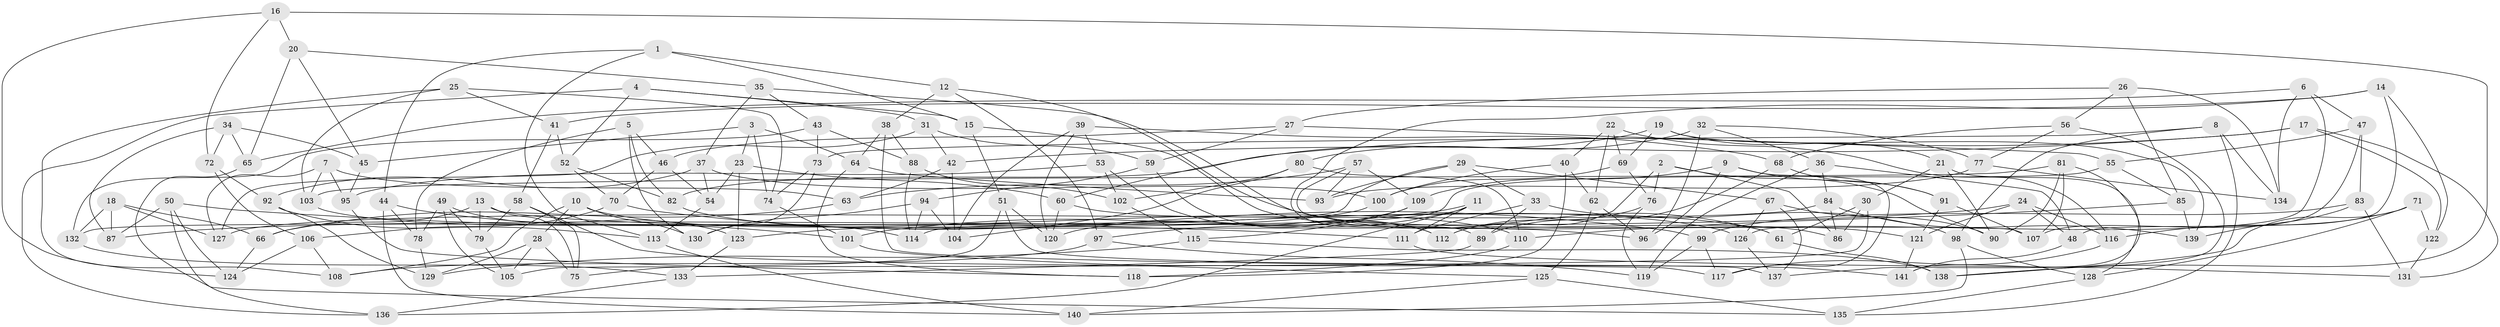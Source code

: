 // coarse degree distribution, {9: 0.09523809523809523, 7: 0.09523809523809523, 8: 0.16666666666666666, 4: 0.21428571428571427, 10: 0.07142857142857142, 11: 0.07142857142857142, 5: 0.09523809523809523, 15: 0.023809523809523808, 6: 0.14285714285714285, 14: 0.023809523809523808}
// Generated by graph-tools (version 1.1) at 2025/20/03/04/25 18:20:56]
// undirected, 141 vertices, 282 edges
graph export_dot {
graph [start="1"]
  node [color=gray90,style=filled];
  1;
  2;
  3;
  4;
  5;
  6;
  7;
  8;
  9;
  10;
  11;
  12;
  13;
  14;
  15;
  16;
  17;
  18;
  19;
  20;
  21;
  22;
  23;
  24;
  25;
  26;
  27;
  28;
  29;
  30;
  31;
  32;
  33;
  34;
  35;
  36;
  37;
  38;
  39;
  40;
  41;
  42;
  43;
  44;
  45;
  46;
  47;
  48;
  49;
  50;
  51;
  52;
  53;
  54;
  55;
  56;
  57;
  58;
  59;
  60;
  61;
  62;
  63;
  64;
  65;
  66;
  67;
  68;
  69;
  70;
  71;
  72;
  73;
  74;
  75;
  76;
  77;
  78;
  79;
  80;
  81;
  82;
  83;
  84;
  85;
  86;
  87;
  88;
  89;
  90;
  91;
  92;
  93;
  94;
  95;
  96;
  97;
  98;
  99;
  100;
  101;
  102;
  103;
  104;
  105;
  106;
  107;
  108;
  109;
  110;
  111;
  112;
  113;
  114;
  115;
  116;
  117;
  118;
  119;
  120;
  121;
  122;
  123;
  124;
  125;
  126;
  127;
  128;
  129;
  130;
  131;
  132;
  133;
  134;
  135;
  136;
  137;
  138;
  139;
  140;
  141;
  1 -- 12;
  1 -- 15;
  1 -- 44;
  1 -- 113;
  2 -- 86;
  2 -- 112;
  2 -- 90;
  2 -- 76;
  3 -- 23;
  3 -- 74;
  3 -- 45;
  3 -- 64;
  4 -- 52;
  4 -- 15;
  4 -- 31;
  4 -- 136;
  5 -- 82;
  5 -- 78;
  5 -- 130;
  5 -- 46;
  6 -- 65;
  6 -- 47;
  6 -- 134;
  6 -- 126;
  7 -- 95;
  7 -- 103;
  7 -- 127;
  7 -- 63;
  8 -- 134;
  8 -- 135;
  8 -- 98;
  8 -- 73;
  9 -- 117;
  9 -- 96;
  9 -- 91;
  9 -- 109;
  10 -- 108;
  10 -- 110;
  10 -- 130;
  10 -- 28;
  11 -- 101;
  11 -- 111;
  11 -- 97;
  11 -- 136;
  12 -- 38;
  12 -- 97;
  12 -- 61;
  13 -- 75;
  13 -- 96;
  13 -- 66;
  13 -- 79;
  14 -- 89;
  14 -- 41;
  14 -- 122;
  14 -- 48;
  15 -- 86;
  15 -- 51;
  16 -- 20;
  16 -- 72;
  16 -- 138;
  16 -- 124;
  17 -- 42;
  17 -- 131;
  17 -- 82;
  17 -- 122;
  18 -- 127;
  18 -- 132;
  18 -- 87;
  18 -- 66;
  19 -- 139;
  19 -- 60;
  19 -- 69;
  19 -- 21;
  20 -- 35;
  20 -- 45;
  20 -- 65;
  21 -- 30;
  21 -- 90;
  21 -- 128;
  22 -- 40;
  22 -- 62;
  22 -- 69;
  22 -- 116;
  23 -- 60;
  23 -- 54;
  23 -- 123;
  24 -- 87;
  24 -- 116;
  24 -- 121;
  24 -- 48;
  25 -- 41;
  25 -- 103;
  25 -- 74;
  25 -- 108;
  26 -- 134;
  26 -- 85;
  26 -- 27;
  26 -- 56;
  27 -- 55;
  27 -- 59;
  27 -- 46;
  28 -- 75;
  28 -- 105;
  28 -- 129;
  29 -- 132;
  29 -- 67;
  29 -- 33;
  29 -- 93;
  30 -- 86;
  30 -- 105;
  30 -- 61;
  31 -- 127;
  31 -- 59;
  31 -- 42;
  32 -- 36;
  32 -- 96;
  32 -- 77;
  32 -- 80;
  33 -- 98;
  33 -- 111;
  33 -- 89;
  34 -- 45;
  34 -- 65;
  34 -- 87;
  34 -- 72;
  35 -- 43;
  35 -- 121;
  35 -- 37;
  36 -- 84;
  36 -- 48;
  36 -- 119;
  37 -- 92;
  37 -- 100;
  37 -- 54;
  38 -- 88;
  38 -- 64;
  38 -- 117;
  39 -- 68;
  39 -- 120;
  39 -- 53;
  39 -- 104;
  40 -- 62;
  40 -- 100;
  40 -- 118;
  41 -- 52;
  41 -- 58;
  42 -- 63;
  42 -- 104;
  43 -- 132;
  43 -- 88;
  43 -- 73;
  44 -- 78;
  44 -- 101;
  44 -- 140;
  45 -- 95;
  46 -- 70;
  46 -- 54;
  47 -- 107;
  47 -- 83;
  47 -- 55;
  48 -- 141;
  49 -- 123;
  49 -- 79;
  49 -- 78;
  49 -- 105;
  50 -- 136;
  50 -- 87;
  50 -- 124;
  50 -- 111;
  51 -- 120;
  51 -- 137;
  51 -- 75;
  52 -- 82;
  52 -- 70;
  53 -- 102;
  53 -- 112;
  53 -- 95;
  54 -- 113;
  55 -- 85;
  55 -- 114;
  56 -- 137;
  56 -- 68;
  56 -- 77;
  57 -- 107;
  57 -- 93;
  57 -- 109;
  57 -- 63;
  58 -- 75;
  58 -- 79;
  58 -- 141;
  59 -- 94;
  59 -- 112;
  60 -- 61;
  60 -- 120;
  61 -- 138;
  62 -- 96;
  62 -- 125;
  63 -- 66;
  64 -- 118;
  64 -- 93;
  65 -- 135;
  66 -- 124;
  67 -- 137;
  67 -- 90;
  67 -- 126;
  68 -- 89;
  68 -- 91;
  69 -- 100;
  69 -- 76;
  70 -- 106;
  70 -- 99;
  71 -- 128;
  71 -- 138;
  71 -- 116;
  71 -- 122;
  72 -- 92;
  72 -- 106;
  73 -- 74;
  73 -- 130;
  74 -- 101;
  76 -- 112;
  76 -- 119;
  77 -- 93;
  77 -- 134;
  78 -- 129;
  79 -- 105;
  80 -- 104;
  80 -- 102;
  80 -- 110;
  81 -- 90;
  81 -- 107;
  81 -- 141;
  81 -- 103;
  82 -- 126;
  83 -- 139;
  83 -- 99;
  83 -- 131;
  84 -- 127;
  84 -- 139;
  84 -- 86;
  85 -- 139;
  85 -- 110;
  88 -- 102;
  88 -- 114;
  89 -- 133;
  91 -- 121;
  91 -- 107;
  92 -- 129;
  92 -- 113;
  94 -- 130;
  94 -- 114;
  94 -- 104;
  95 -- 118;
  97 -- 108;
  97 -- 119;
  98 -- 140;
  98 -- 128;
  99 -- 117;
  99 -- 119;
  100 -- 123;
  101 -- 125;
  102 -- 115;
  103 -- 114;
  106 -- 108;
  106 -- 124;
  109 -- 120;
  109 -- 115;
  110 -- 118;
  111 -- 131;
  113 -- 140;
  115 -- 129;
  115 -- 138;
  116 -- 117;
  121 -- 141;
  122 -- 131;
  123 -- 133;
  125 -- 140;
  125 -- 135;
  126 -- 137;
  128 -- 135;
  132 -- 133;
  133 -- 136;
}
